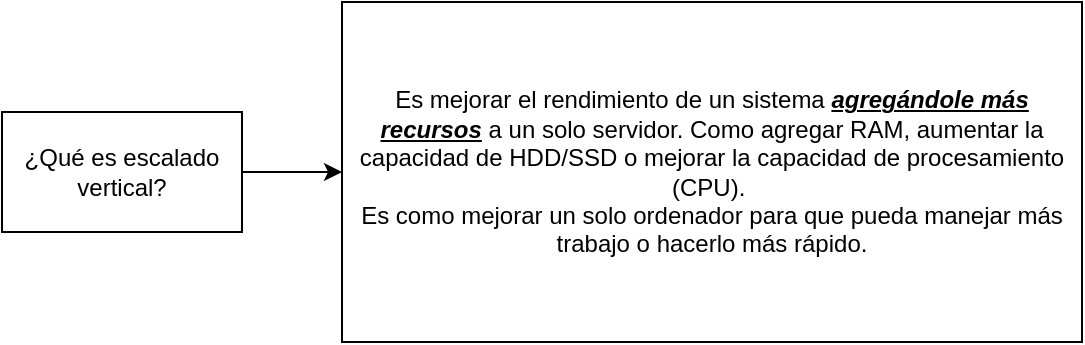 <mxfile version="24.6.4" type="github">
  <diagram name="Página-1" id="q5eTlEpD4O3bjBraEdJ5">
    <mxGraphModel dx="1434" dy="1949" grid="1" gridSize="10" guides="1" tooltips="1" connect="1" arrows="1" fold="1" page="1" pageScale="1" pageWidth="827" pageHeight="1169" math="0" shadow="0">
      <root>
        <mxCell id="0" />
        <mxCell id="1" parent="0" />
        <mxCell id="eOJueIMr6wpzgww1xQY5-7" style="edgeStyle=orthogonalEdgeStyle;rounded=0;orthogonalLoop=1;jettySize=auto;html=1;entryX=0;entryY=0.5;entryDx=0;entryDy=0;" edge="1" parent="1" source="eOJueIMr6wpzgww1xQY5-1" target="eOJueIMr6wpzgww1xQY5-6">
          <mxGeometry relative="1" as="geometry" />
        </mxCell>
        <mxCell id="eOJueIMr6wpzgww1xQY5-1" value="¿Qué es escalado vertical?" style="rounded=0;whiteSpace=wrap;html=1;" vertex="1" parent="1">
          <mxGeometry x="50" y="10" width="120" height="60" as="geometry" />
        </mxCell>
        <mxCell id="eOJueIMr6wpzgww1xQY5-6" value="Es mejorar el rendimiento de un sistema&amp;nbsp;&lt;b&gt;&lt;i&gt;&lt;u&gt;agregándole más recursos&lt;/u&gt;&lt;/i&gt;&lt;/b&gt;&amp;nbsp;a un solo servidor. Como agregar RAM, aumentar la capacidad de HDD/SSD o mejorar la capacidad de procesamiento (CPU).&amp;nbsp;&lt;div&gt;Es como mejorar un solo ordenador para que pueda manejar más trabajo o hacerlo más rápido.&lt;/div&gt;" style="rounded=0;whiteSpace=wrap;html=1;" vertex="1" parent="1">
          <mxGeometry x="220" y="-45" width="370" height="170" as="geometry" />
        </mxCell>
      </root>
    </mxGraphModel>
  </diagram>
</mxfile>
